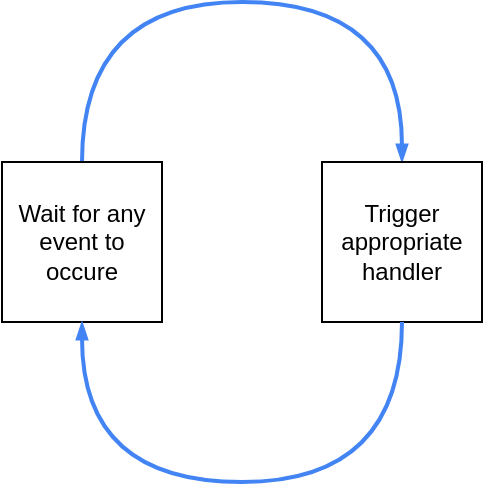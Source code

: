 <mxfile version="14.6.6" type="device"><diagram id="VL05ykySFrj8KXnCyqU1" name="Page-1"><mxGraphModel dx="1422" dy="762" grid="1" gridSize="10" guides="1" tooltips="1" connect="1" arrows="1" fold="1" page="1" pageScale="1" pageWidth="827" pageHeight="1169" math="0" shadow="0"><root><mxCell id="0"/><mxCell id="1" parent="0"/><mxCell id="acWrasyQ3-_w99qtF8co-8" value="" style="edgeStyle=orthogonalEdgeStyle;fontSize=12;html=1;endArrow=blockThin;endFill=1;rounded=0;strokeWidth=2;endSize=4;startSize=4;dashed=0;strokeColor=#4284F3;curved=1;entryX=0.5;entryY=0;entryDx=0;entryDy=0;" edge="1" parent="1" target="acWrasyQ3-_w99qtF8co-14"><mxGeometry width="100" relative="1" as="geometry"><mxPoint x="280" y="160" as="sourcePoint"/><mxPoint x="360" y="80" as="targetPoint"/><Array as="points"><mxPoint x="280" y="80"/><mxPoint x="440" y="80"/></Array></mxGeometry></mxCell><mxCell id="acWrasyQ3-_w99qtF8co-13" value="Wait for any&lt;br&gt;event to occure" style="whiteSpace=wrap;html=1;" vertex="1" parent="1"><mxGeometry x="240" y="160" width="80" height="80" as="geometry"/></mxCell><mxCell id="acWrasyQ3-_w99qtF8co-14" value="Trigger appropriate&lt;br&gt;handler" style="whiteSpace=wrap;html=1;" vertex="1" parent="1"><mxGeometry x="400" y="160" width="80" height="80" as="geometry"/></mxCell><mxCell id="acWrasyQ3-_w99qtF8co-20" value="" style="edgeStyle=orthogonalEdgeStyle;fontSize=12;html=1;endArrow=blockThin;endFill=1;rounded=0;strokeWidth=2;endSize=4;startSize=4;dashed=0;strokeColor=#4284F3;entryX=0.5;entryY=1;entryDx=0;entryDy=0;exitX=0.5;exitY=1;exitDx=0;exitDy=0;curved=1;" edge="1" parent="1" source="acWrasyQ3-_w99qtF8co-14" target="acWrasyQ3-_w99qtF8co-13"><mxGeometry width="100" relative="1" as="geometry"><mxPoint x="380" y="350" as="sourcePoint"/><mxPoint x="480" y="350" as="targetPoint"/><Array as="points"><mxPoint x="440" y="320"/><mxPoint x="280" y="320"/></Array></mxGeometry></mxCell></root></mxGraphModel></diagram></mxfile>